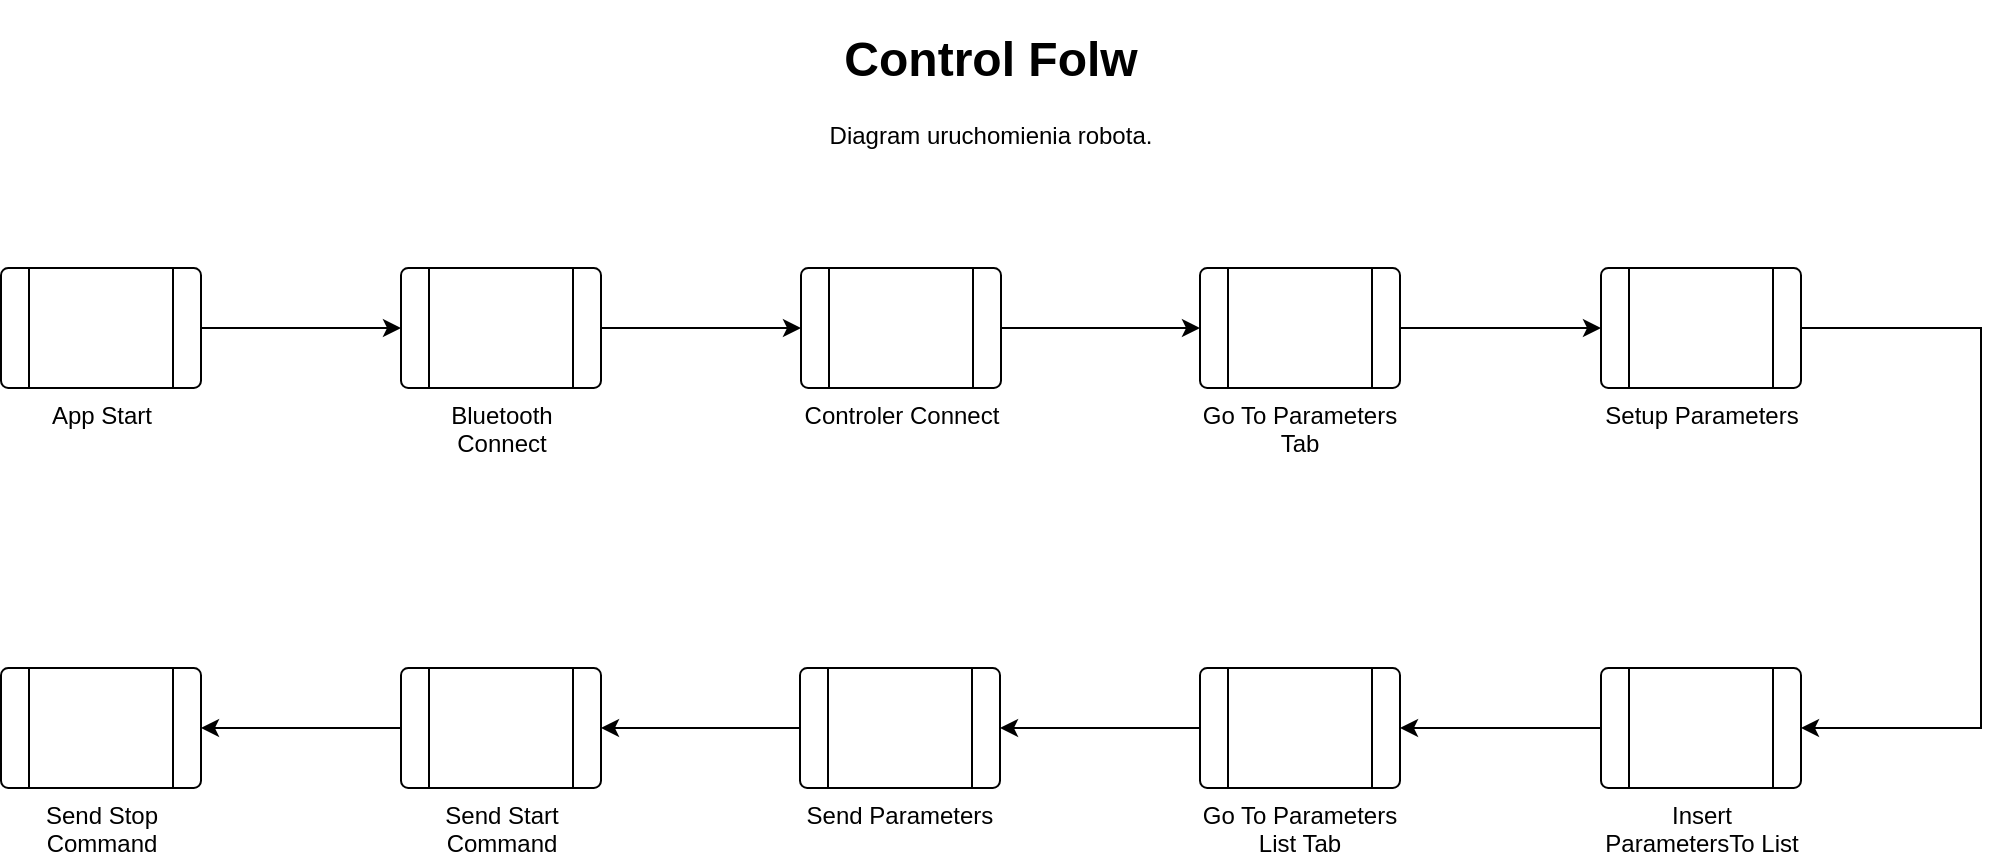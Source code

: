 <mxfile version="19.0.3" type="device"><diagram id="mhRaLdFW6DlNFVZWUrbg" name="Strona-1"><mxGraphModel dx="1422" dy="865" grid="1" gridSize="10" guides="1" tooltips="1" connect="1" arrows="1" fold="1" page="1" pageScale="1" pageWidth="1169" pageHeight="827" math="0" shadow="0"><root><mxCell id="0"/><mxCell id="1" parent="0"/><mxCell id="OgFsKcFExVkLPB5ITsWP-1" value="&lt;h1&gt;Control Folw&lt;/h1&gt;&lt;div&gt;Diagram uruchomienia robota.&lt;/div&gt;" style="text;html=1;strokeColor=none;fillColor=none;spacing=5;spacingTop=-20;whiteSpace=wrap;overflow=hidden;rounded=0;align=center;" vertex="1" parent="1"><mxGeometry x="490" y="30" width="199" height="90" as="geometry"/></mxCell><mxCell id="OgFsKcFExVkLPB5ITsWP-4" value="" style="edgeStyle=orthogonalEdgeStyle;rounded=0;orthogonalLoop=1;jettySize=auto;html=1;" edge="1" parent="1" source="OgFsKcFExVkLPB5ITsWP-2" target="OgFsKcFExVkLPB5ITsWP-3"><mxGeometry relative="1" as="geometry"/></mxCell><mxCell id="OgFsKcFExVkLPB5ITsWP-2" value="App Start" style="verticalLabelPosition=bottom;verticalAlign=top;html=1;shape=process;whiteSpace=wrap;rounded=1;size=0.14;arcSize=6;" vertex="1" parent="1"><mxGeometry x="94.5" y="154" width="100" height="60" as="geometry"/></mxCell><mxCell id="OgFsKcFExVkLPB5ITsWP-6" value="" style="edgeStyle=orthogonalEdgeStyle;rounded=0;orthogonalLoop=1;jettySize=auto;html=1;" edge="1" parent="1" source="OgFsKcFExVkLPB5ITsWP-3" target="OgFsKcFExVkLPB5ITsWP-5"><mxGeometry relative="1" as="geometry"/></mxCell><mxCell id="OgFsKcFExVkLPB5ITsWP-3" value="Bluetooth Connect" style="verticalLabelPosition=bottom;verticalAlign=top;html=1;shape=process;whiteSpace=wrap;rounded=1;size=0.14;arcSize=6;" vertex="1" parent="1"><mxGeometry x="294.5" y="154" width="100" height="60" as="geometry"/></mxCell><mxCell id="OgFsKcFExVkLPB5ITsWP-8" value="" style="edgeStyle=orthogonalEdgeStyle;rounded=0;orthogonalLoop=1;jettySize=auto;html=1;" edge="1" parent="1" source="OgFsKcFExVkLPB5ITsWP-5" target="OgFsKcFExVkLPB5ITsWP-7"><mxGeometry relative="1" as="geometry"/></mxCell><mxCell id="OgFsKcFExVkLPB5ITsWP-5" value="Controler Connect" style="verticalLabelPosition=bottom;verticalAlign=top;html=1;shape=process;whiteSpace=wrap;rounded=1;size=0.14;arcSize=6;" vertex="1" parent="1"><mxGeometry x="494.5" y="154" width="100" height="60" as="geometry"/></mxCell><mxCell id="OgFsKcFExVkLPB5ITsWP-28" value="" style="edgeStyle=orthogonalEdgeStyle;rounded=0;orthogonalLoop=1;jettySize=auto;html=1;" edge="1" parent="1" source="OgFsKcFExVkLPB5ITsWP-7" target="OgFsKcFExVkLPB5ITsWP-9"><mxGeometry relative="1" as="geometry"/></mxCell><mxCell id="OgFsKcFExVkLPB5ITsWP-7" value="Go To Parameters Tab" style="verticalLabelPosition=bottom;verticalAlign=top;html=1;shape=process;whiteSpace=wrap;rounded=1;size=0.14;arcSize=6;" vertex="1" parent="1"><mxGeometry x="694" y="154" width="100" height="60" as="geometry"/></mxCell><mxCell id="OgFsKcFExVkLPB5ITsWP-33" style="edgeStyle=orthogonalEdgeStyle;rounded=0;orthogonalLoop=1;jettySize=auto;html=1;exitX=1;exitY=0.5;exitDx=0;exitDy=0;entryX=1;entryY=0.5;entryDx=0;entryDy=0;" edge="1" parent="1" source="OgFsKcFExVkLPB5ITsWP-9" target="OgFsKcFExVkLPB5ITsWP-11"><mxGeometry relative="1" as="geometry"><Array as="points"><mxPoint x="1084.5" y="184"/><mxPoint x="1084.5" y="384"/></Array></mxGeometry></mxCell><mxCell id="OgFsKcFExVkLPB5ITsWP-9" value="Setup Parameters" style="verticalLabelPosition=bottom;verticalAlign=top;html=1;shape=process;whiteSpace=wrap;rounded=1;size=0.14;arcSize=6;" vertex="1" parent="1"><mxGeometry x="894.5" y="154" width="100" height="60" as="geometry"/></mxCell><mxCell id="OgFsKcFExVkLPB5ITsWP-32" value="" style="edgeStyle=orthogonalEdgeStyle;rounded=0;orthogonalLoop=1;jettySize=auto;html=1;" edge="1" parent="1" source="OgFsKcFExVkLPB5ITsWP-11" target="OgFsKcFExVkLPB5ITsWP-14"><mxGeometry relative="1" as="geometry"/></mxCell><mxCell id="OgFsKcFExVkLPB5ITsWP-11" value="Insert ParametersTo List" style="verticalLabelPosition=bottom;verticalAlign=top;html=1;shape=process;whiteSpace=wrap;rounded=1;size=0.14;arcSize=6;" vertex="1" parent="1"><mxGeometry x="894.5" y="354" width="100" height="60" as="geometry"/></mxCell><mxCell id="OgFsKcFExVkLPB5ITsWP-21" value="" style="edgeStyle=orthogonalEdgeStyle;rounded=0;orthogonalLoop=1;jettySize=auto;html=1;" edge="1" parent="1" source="OgFsKcFExVkLPB5ITsWP-14" target="OgFsKcFExVkLPB5ITsWP-20"><mxGeometry relative="1" as="geometry"/></mxCell><mxCell id="OgFsKcFExVkLPB5ITsWP-14" value="Go To Parameters List Tab" style="verticalLabelPosition=bottom;verticalAlign=top;html=1;shape=process;whiteSpace=wrap;rounded=1;size=0.14;arcSize=6;" vertex="1" parent="1"><mxGeometry x="694" y="354" width="100" height="60" as="geometry"/></mxCell><mxCell id="OgFsKcFExVkLPB5ITsWP-30" value="" style="edgeStyle=orthogonalEdgeStyle;rounded=0;orthogonalLoop=1;jettySize=auto;html=1;" edge="1" parent="1" source="OgFsKcFExVkLPB5ITsWP-20" target="OgFsKcFExVkLPB5ITsWP-23"><mxGeometry relative="1" as="geometry"/></mxCell><mxCell id="OgFsKcFExVkLPB5ITsWP-20" value="Send Parameters" style="verticalLabelPosition=bottom;verticalAlign=top;html=1;shape=process;whiteSpace=wrap;rounded=1;size=0.14;arcSize=6;" vertex="1" parent="1"><mxGeometry x="494" y="354" width="100" height="60" as="geometry"/></mxCell><mxCell id="OgFsKcFExVkLPB5ITsWP-22" value="Send Stop Command" style="verticalLabelPosition=bottom;verticalAlign=top;html=1;shape=process;whiteSpace=wrap;rounded=1;size=0.14;arcSize=6;" vertex="1" parent="1"><mxGeometry x="94.5" y="354" width="100" height="60" as="geometry"/></mxCell><mxCell id="OgFsKcFExVkLPB5ITsWP-31" value="" style="edgeStyle=orthogonalEdgeStyle;rounded=0;orthogonalLoop=1;jettySize=auto;html=1;" edge="1" parent="1" source="OgFsKcFExVkLPB5ITsWP-23" target="OgFsKcFExVkLPB5ITsWP-22"><mxGeometry relative="1" as="geometry"/></mxCell><mxCell id="OgFsKcFExVkLPB5ITsWP-23" value="Send Start Command" style="verticalLabelPosition=bottom;verticalAlign=top;html=1;shape=process;whiteSpace=wrap;rounded=1;size=0.14;arcSize=6;" vertex="1" parent="1"><mxGeometry x="294.5" y="354" width="100" height="60" as="geometry"/></mxCell></root></mxGraphModel></diagram></mxfile>